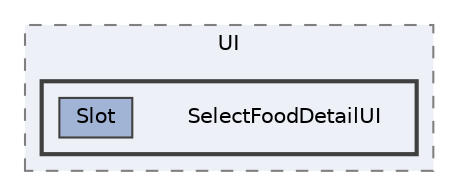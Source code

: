 digraph "202_Lobby_UI/Window/SelectProvideWindow/Prefab/UI/SelectFoodDetailUI"
{
 // LATEX_PDF_SIZE
  bgcolor="transparent";
  edge [fontname=Helvetica,fontsize=10,labelfontname=Helvetica,labelfontsize=10];
  node [fontname=Helvetica,fontsize=10,shape=box,height=0.2,width=0.4];
  compound=true
  subgraph clusterdir_c9479ade6eb5cd5976fe04830c058a79 {
    graph [ bgcolor="#edf0f7", pencolor="grey50", label="UI", fontname=Helvetica,fontsize=10 style="filled,dashed", URL="dir_c9479ade6eb5cd5976fe04830c058a79.html",tooltip=""]
  subgraph clusterdir_baea036950159d49e340266b13e650e2 {
    graph [ bgcolor="#edf0f7", pencolor="grey25", label="", fontname=Helvetica,fontsize=10 style="filled,bold", URL="dir_baea036950159d49e340266b13e650e2.html",tooltip=""]
    dir_baea036950159d49e340266b13e650e2 [shape=plaintext, label="SelectFoodDetailUI"];
  dir_4e48dd7c91c51872a36fba9f466fddcf [label="Slot", fillcolor="#a2b4d6", color="grey25", style="filled", URL="dir_4e48dd7c91c51872a36fba9f466fddcf.html",tooltip=""];
  }
  }
}
